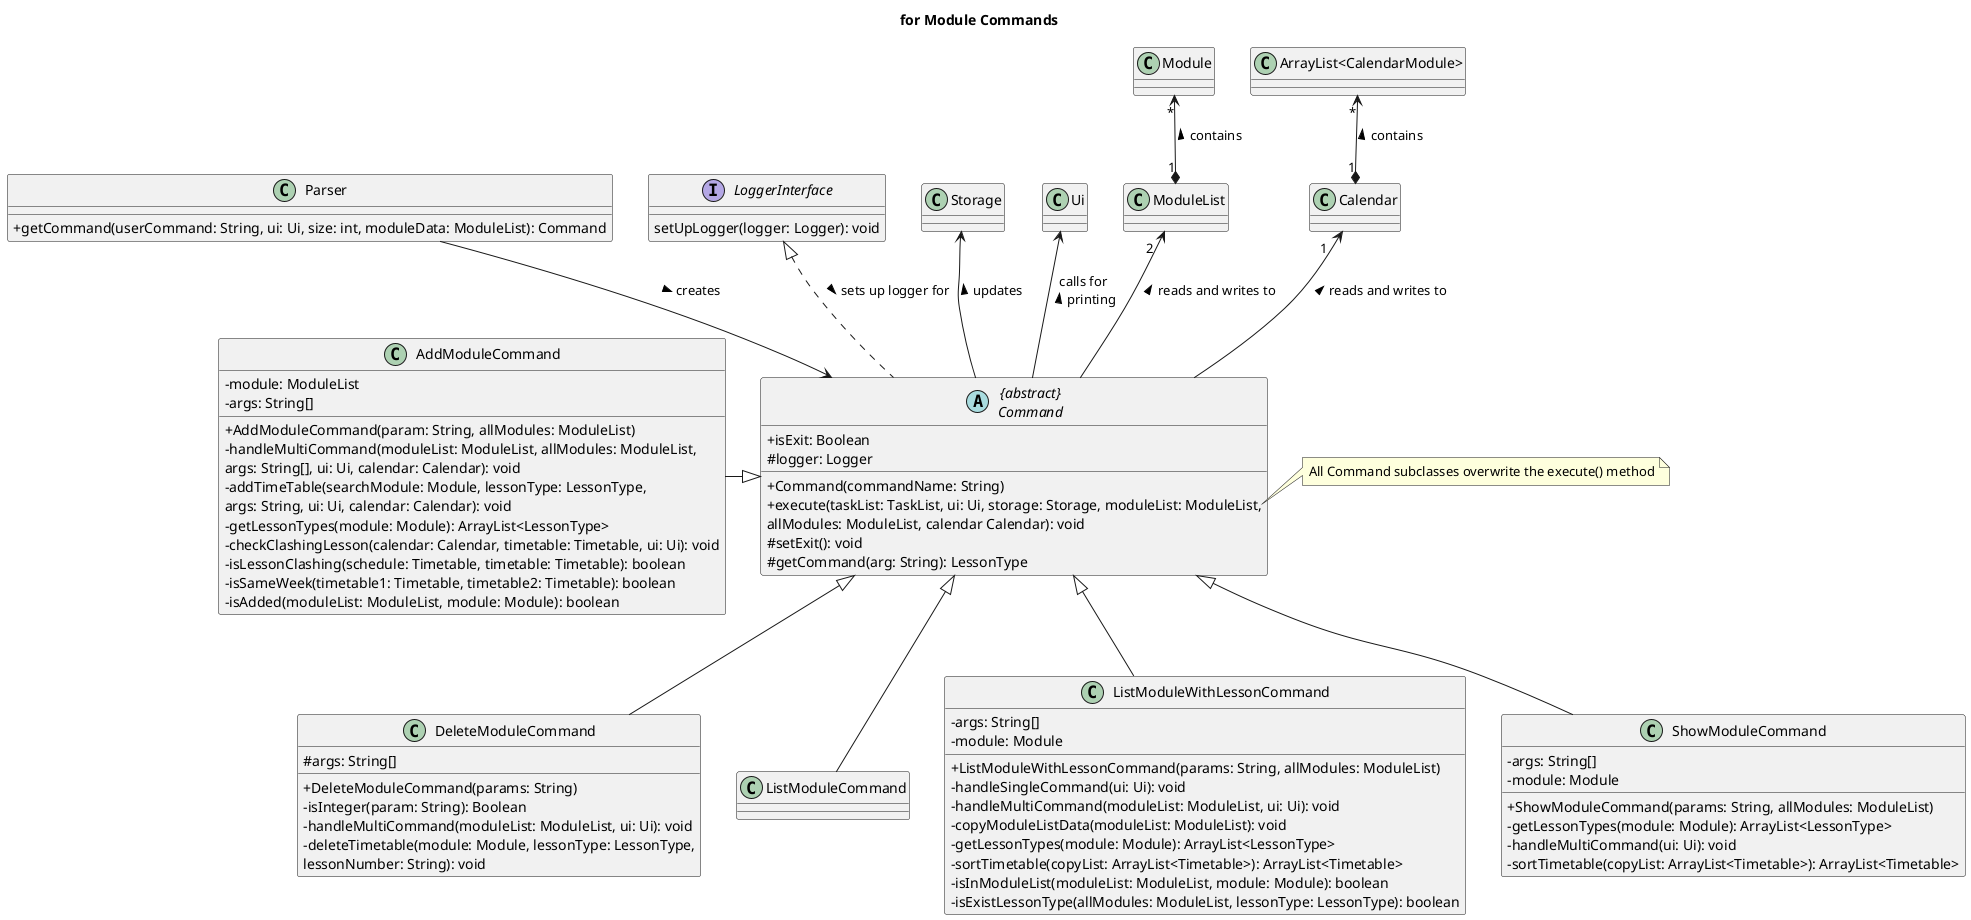 @startuml
'https://plantuml.com/class-diagram
skinparam classAttributeIconSize 0

title for Module Commands

class Parser {
+ getCommand(userCommand: String, ui: Ui, size: int, moduleData: ModuleList): Command
}
Parser --> Command : creates >

abstract class "{abstract}\nCommand" as Command {
+ isExit: Boolean
# logger: Logger
+ Command(commandName: String)
+ execute(taskList: TaskList, ui: Ui, storage: Storage, moduleList: ModuleList,
allModules: ModuleList, calendar Calendar): void
# setExit(): void
# getCommand(arg: String): LessonType
}

interface LoggerInterface {
setUpLogger(logger: Logger): void
}

note right of Command::execute
    All Command subclasses overwrite the execute() method
end note
LoggerInterface <|.. Command : sets up logger for >

class AddModuleCommand {
- module: ModuleList
- args: String[]
+ AddModuleCommand(param: String, allModules: ModuleList)
- handleMultiCommand(moduleList: ModuleList, allModules: ModuleList,
args: String[], ui: Ui, calendar: Calendar): void
- addTimeTable(searchModule: Module, lessonType: LessonType,
args: String, ui: Ui, calendar: Calendar): void
- getLessonTypes(module: Module): ArrayList<LessonType>
- checkClashingLesson(calendar: Calendar, timetable: Timetable, ui: Ui): void
- isLessonClashing(schedule: Timetable, timetable: Timetable): boolean
- isSameWeek(timetable1: Timetable, timetable2: Timetable): boolean
- isAdded(moduleList: ModuleList, module: Module): boolean
}
AddModuleCommand -|> Command

class DeleteModuleCommand{
# args: String[]
+ DeleteModuleCommand(params: String)
- isInteger(param: String): Boolean
- handleMultiCommand(moduleList: ModuleList, ui: Ui): void
- deleteTimetable(module: Module, lessonType: LessonType,
lessonNumber: String): void
}
Command <|-- DeleteModuleCommand

class ListModuleCommand
Command <|-- ListModuleCommand

class ListModuleWithLessonCommand {
- args: String[]
- module: Module
+ ListModuleWithLessonCommand(params: String, allModules: ModuleList)
- handleSingleCommand(ui: Ui): void
- handleMultiCommand(moduleList: ModuleList, ui: Ui): void
- copyModuleListData(moduleList: ModuleList): void
- getLessonTypes(module: Module): ArrayList<LessonType>
- sortTimetable(copyList: ArrayList<Timetable>): ArrayList<Timetable>
- isInModuleList(moduleList: ModuleList, module: Module): boolean
- isExistLessonType(allModules: ModuleList, lessonType: LessonType): boolean
}
Command <|-- ListModuleWithLessonCommand

class ShowModuleCommand {
- args: String[]
- module: Module
+ ShowModuleCommand(params: String, allModules: ModuleList)
- getLessonTypes(module: Module): ArrayList<LessonType>
- handleMultiCommand(ui: Ui): void
- sortTimetable(copyList: ArrayList<Timetable>): ArrayList<Timetable>
}
Command <|-- ShowModuleCommand
Storage <-- Command : updates <
Ui <-- Command : calls for \nprinting <
ModuleList "2  " <-- Command : reads and writes to <
Module "*" <--* "1" ModuleList : contains <
Calendar "1   " <-- Command : reads and writes to <
"ArrayList<CalendarModule>" "*" <--* "1" Calendar : contains <

@enduml